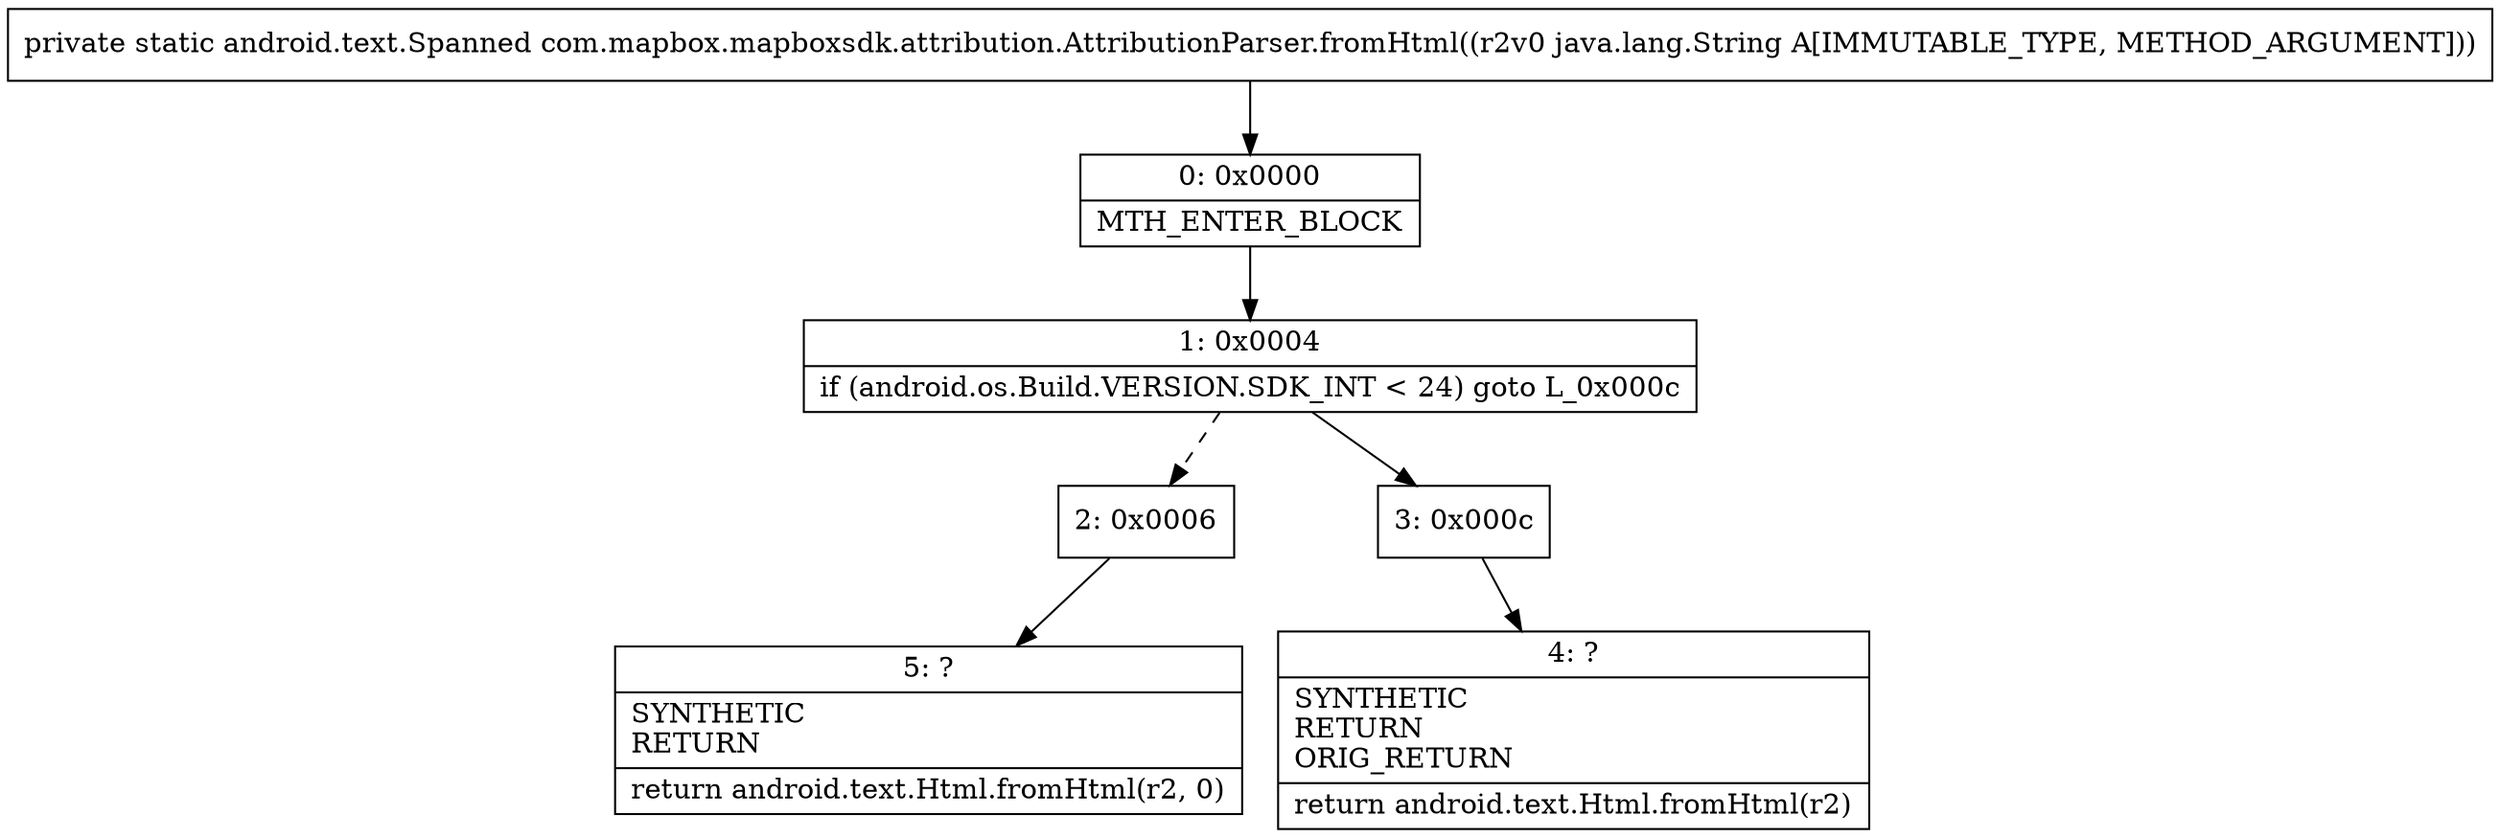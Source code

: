 digraph "CFG forcom.mapbox.mapboxsdk.attribution.AttributionParser.fromHtml(Ljava\/lang\/String;)Landroid\/text\/Spanned;" {
Node_0 [shape=record,label="{0\:\ 0x0000|MTH_ENTER_BLOCK\l}"];
Node_1 [shape=record,label="{1\:\ 0x0004|if (android.os.Build.VERSION.SDK_INT \< 24) goto L_0x000c\l}"];
Node_2 [shape=record,label="{2\:\ 0x0006}"];
Node_3 [shape=record,label="{3\:\ 0x000c}"];
Node_4 [shape=record,label="{4\:\ ?|SYNTHETIC\lRETURN\lORIG_RETURN\l|return android.text.Html.fromHtml(r2)\l}"];
Node_5 [shape=record,label="{5\:\ ?|SYNTHETIC\lRETURN\l|return android.text.Html.fromHtml(r2, 0)\l}"];
MethodNode[shape=record,label="{private static android.text.Spanned com.mapbox.mapboxsdk.attribution.AttributionParser.fromHtml((r2v0 java.lang.String A[IMMUTABLE_TYPE, METHOD_ARGUMENT])) }"];
MethodNode -> Node_0;
Node_0 -> Node_1;
Node_1 -> Node_2[style=dashed];
Node_1 -> Node_3;
Node_2 -> Node_5;
Node_3 -> Node_4;
}

